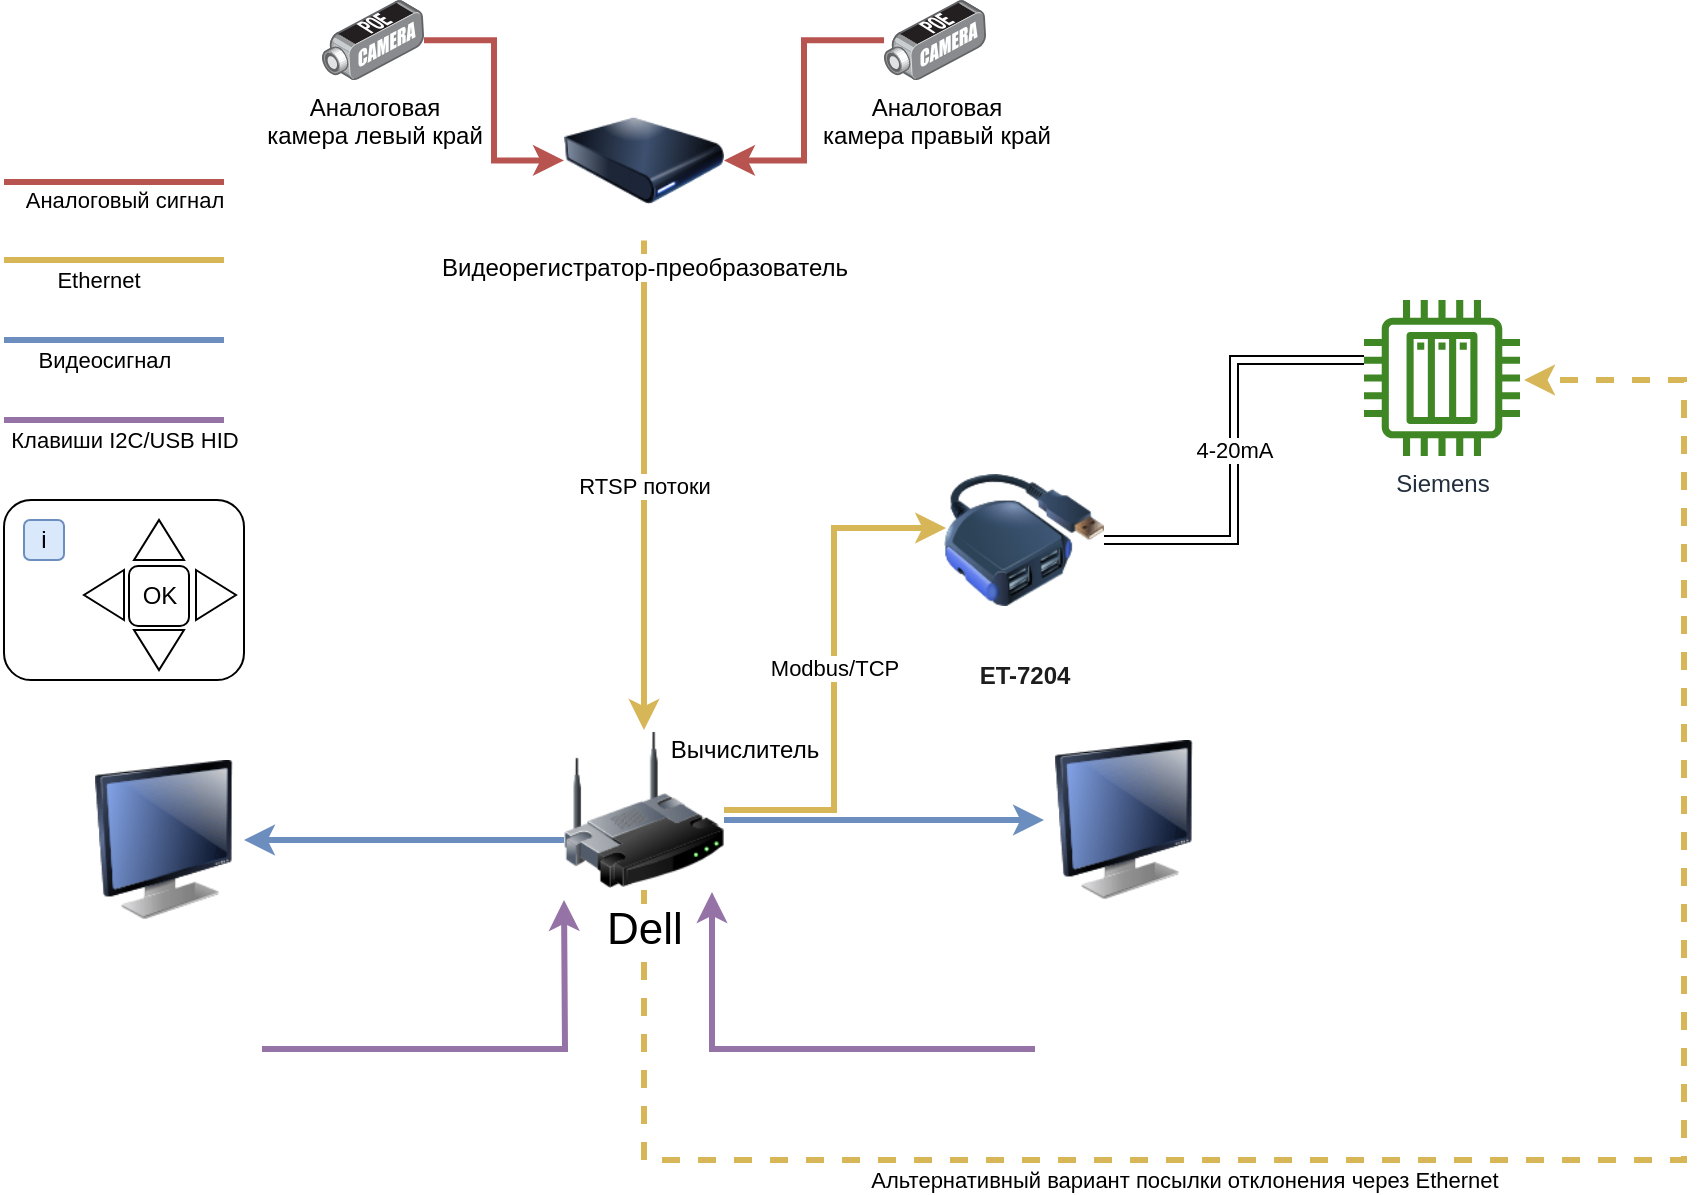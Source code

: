 <mxfile version="20.8.10" type="github">
  <diagram name="Page-1" id="55a83fd1-7818-8e21-69c5-c3457e3827bb">
    <mxGraphModel dx="2074" dy="1126" grid="1" gridSize="10" guides="1" tooltips="1" connect="1" arrows="1" fold="1" page="1" pageScale="1" pageWidth="1100" pageHeight="850" background="none" math="0" shadow="0">
      <root>
        <mxCell id="0" />
        <mxCell id="1" parent="0" />
        <mxCell id="8JaOrQgvwe7hHYjEQXCQ-12" value="Modbus/TCP" style="edgeStyle=orthogonalEdgeStyle;rounded=0;orthogonalLoop=1;jettySize=auto;html=1;entryX=0.013;entryY=0.425;entryDx=0;entryDy=0;entryPerimeter=0;fillColor=#fff2cc;strokeColor=#d6b656;strokeWidth=3;" edge="1" parent="1" source="69ecfefc5c41e42c-1" target="8JaOrQgvwe7hHYjEQXCQ-10">
          <mxGeometry x="-0.0" relative="1" as="geometry">
            <mxPoint as="offset" />
          </mxGeometry>
        </mxCell>
        <mxCell id="8JaOrQgvwe7hHYjEQXCQ-15" value="" style="edgeStyle=orthogonalEdgeStyle;rounded=0;orthogonalLoop=1;jettySize=auto;html=1;strokeWidth=3;fillColor=#dae8fc;strokeColor=#6c8ebf;" edge="1" parent="1" source="69ecfefc5c41e42c-1" target="8JaOrQgvwe7hHYjEQXCQ-14">
          <mxGeometry relative="1" as="geometry">
            <Array as="points">
              <mxPoint x="430" y="520" />
              <mxPoint x="430" y="520" />
            </Array>
          </mxGeometry>
        </mxCell>
        <mxCell id="8JaOrQgvwe7hHYjEQXCQ-17" value="" style="edgeStyle=orthogonalEdgeStyle;rounded=0;orthogonalLoop=1;jettySize=auto;html=1;fillColor=#dae8fc;strokeColor=#6c8ebf;strokeWidth=3;" edge="1" parent="1" source="69ecfefc5c41e42c-1" target="8JaOrQgvwe7hHYjEQXCQ-16">
          <mxGeometry relative="1" as="geometry">
            <Array as="points">
              <mxPoint x="620" y="510" />
              <mxPoint x="620" y="510" />
            </Array>
          </mxGeometry>
        </mxCell>
        <mxCell id="8JaOrQgvwe7hHYjEQXCQ-28" value="Альтернативный вариант посылки отклонения через Ethernet" style="edgeStyle=orthogonalEdgeStyle;rounded=0;orthogonalLoop=1;jettySize=auto;html=1;strokeWidth=3;entryX=1.026;entryY=0.513;entryDx=0;entryDy=0;entryPerimeter=0;dashed=1;fillColor=#fff2cc;strokeColor=#d6b656;" edge="1" parent="1" source="69ecfefc5c41e42c-1" target="8JaOrQgvwe7hHYjEQXCQ-11">
          <mxGeometry x="-0.28" y="-10" relative="1" as="geometry">
            <mxPoint x="1000" y="280" as="targetPoint" />
            <Array as="points">
              <mxPoint x="510" y="680" />
              <mxPoint x="1030" y="680" />
              <mxPoint x="1030" y="290" />
            </Array>
            <mxPoint as="offset" />
          </mxGeometry>
        </mxCell>
        <mxCell id="69ecfefc5c41e42c-1" value="Dell" style="image;html=1;labelBackgroundColor=#ffffff;image=img/lib/clip_art/networking/Wireless_Router_128x128.png;rounded=1;shadow=0;comic=0;strokeWidth=2;fontSize=22" parent="1" vertex="1">
          <mxGeometry x="470" y="465" width="80" height="80" as="geometry" />
        </mxCell>
        <mxCell id="8JaOrQgvwe7hHYjEQXCQ-6" value="" style="edgeStyle=orthogonalEdgeStyle;rounded=0;orthogonalLoop=1;jettySize=auto;html=1;fillColor=#f8cecc;strokeColor=#b85450;strokeWidth=3;" edge="1" parent="1" source="8JaOrQgvwe7hHYjEQXCQ-1" target="8JaOrQgvwe7hHYjEQXCQ-3">
          <mxGeometry relative="1" as="geometry" />
        </mxCell>
        <mxCell id="8JaOrQgvwe7hHYjEQXCQ-1" value="Аналоговая&lt;br&gt;камера левый край" style="points=[];aspect=fixed;html=1;align=center;shadow=0;dashed=0;image;image=img/lib/allied_telesis/security/POE_DVS_Camera.svg;" vertex="1" parent="1">
          <mxGeometry x="349" y="100" width="51" height="40.2" as="geometry" />
        </mxCell>
        <mxCell id="8JaOrQgvwe7hHYjEQXCQ-7" value="" style="edgeStyle=orthogonalEdgeStyle;rounded=0;orthogonalLoop=1;jettySize=auto;html=1;entryX=1;entryY=0.5;entryDx=0;entryDy=0;strokeWidth=3;fillColor=#f8cecc;strokeColor=#b85450;" edge="1" parent="1" source="8JaOrQgvwe7hHYjEQXCQ-2" target="8JaOrQgvwe7hHYjEQXCQ-3">
          <mxGeometry relative="1" as="geometry" />
        </mxCell>
        <mxCell id="8JaOrQgvwe7hHYjEQXCQ-2" value="&lt;span style=&quot;color: rgb(0, 0, 0); font-family: Helvetica; font-size: 12px; font-style: normal; font-variant-ligatures: normal; font-variant-caps: normal; font-weight: 400; letter-spacing: normal; orphans: 2; text-align: center; text-indent: 0px; text-transform: none; widows: 2; word-spacing: 0px; -webkit-text-stroke-width: 0px; background-color: rgb(255, 255, 255); text-decoration-thickness: initial; text-decoration-style: initial; text-decoration-color: initial; float: none; display: inline !important;&quot;&gt;Аналоговая&lt;/span&gt;&lt;br style=&quot;border-color: var(--border-color); color: rgb(0, 0, 0); font-family: Helvetica; font-size: 12px; font-style: normal; font-variant-ligatures: normal; font-variant-caps: normal; font-weight: 400; letter-spacing: normal; orphans: 2; text-align: center; text-indent: 0px; text-transform: none; widows: 2; word-spacing: 0px; -webkit-text-stroke-width: 0px; text-decoration-thickness: initial; text-decoration-style: initial; text-decoration-color: initial;&quot;&gt;&lt;span style=&quot;color: rgb(0, 0, 0); font-family: Helvetica; font-size: 12px; font-style: normal; font-variant-ligatures: normal; font-variant-caps: normal; font-weight: 400; letter-spacing: normal; orphans: 2; text-align: center; text-indent: 0px; text-transform: none; widows: 2; word-spacing: 0px; -webkit-text-stroke-width: 0px; background-color: rgb(255, 255, 255); text-decoration-thickness: initial; text-decoration-style: initial; text-decoration-color: initial; float: none; display: inline !important;&quot;&gt;камера правый край&lt;/span&gt;" style="points=[];aspect=fixed;html=1;align=center;shadow=0;dashed=0;image;image=img/lib/allied_telesis/security/POE_DVS_Camera.svg;" vertex="1" parent="1">
          <mxGeometry x="630" y="100" width="51" height="40.2" as="geometry" />
        </mxCell>
        <mxCell id="8JaOrQgvwe7hHYjEQXCQ-8" value="RTSP потоки" style="edgeStyle=orthogonalEdgeStyle;rounded=0;orthogonalLoop=1;jettySize=auto;html=1;fillColor=#fff2cc;strokeColor=#d6b656;strokeWidth=3;" edge="1" parent="1" source="8JaOrQgvwe7hHYjEQXCQ-3" target="69ecfefc5c41e42c-1">
          <mxGeometry relative="1" as="geometry" />
        </mxCell>
        <mxCell id="8JaOrQgvwe7hHYjEQXCQ-3" value="Видеорегистратор-преобразователь" style="image;html=1;image=img/lib/clip_art/computers/Harddrive_128x128.png" vertex="1" parent="1">
          <mxGeometry x="470" y="140.2" width="80" height="80" as="geometry" />
        </mxCell>
        <mxCell id="8JaOrQgvwe7hHYjEQXCQ-9" value="Вычислитель" style="text;html=1;align=center;verticalAlign=middle;resizable=0;points=[];autosize=1;strokeColor=none;fillColor=none;" vertex="1" parent="1">
          <mxGeometry x="510" y="460" width="100" height="30" as="geometry" />
        </mxCell>
        <mxCell id="8JaOrQgvwe7hHYjEQXCQ-13" value="4-20mA" style="edgeStyle=orthogonalEdgeStyle;rounded=0;orthogonalLoop=1;jettySize=auto;html=1;entryX=0;entryY=0.385;entryDx=0;entryDy=0;entryPerimeter=0;shape=link;" edge="1" parent="1" source="8JaOrQgvwe7hHYjEQXCQ-10" target="8JaOrQgvwe7hHYjEQXCQ-11">
          <mxGeometry relative="1" as="geometry" />
        </mxCell>
        <mxCell id="8JaOrQgvwe7hHYjEQXCQ-10" value="&#xa;&lt;h1 style=&quot;box-sizing: inherit; -webkit-font-smoothing: antialiased; text-size-adjust: none; -webkit-tap-highlight-color: rgba(0, 0, 0, 0); font-size: var(--font-size-heading-1); margin: 0px 0px 0.5rem; font-family: Montserrat, sans-serif; font-style: normal; font-weight: 700; letter-spacing: normal; text-transform: none; line-height: 1.2; color: rgb(29, 29, 29); font-variant-ligatures: normal; font-variant-caps: normal; orphans: 2; text-align: start; text-indent: 0px; widows: 2; word-spacing: 0px; -webkit-text-stroke-width: 0px; background-color: rgb(255, 255, 255); text-decoration-thickness: initial; text-decoration-style: initial; text-decoration-color: initial;&quot; class=&quot;product-title&quot;&gt;ET-7204&lt;/h1&gt;&#xa;&#xa;" style="image;html=1;image=img/lib/clip_art/computers/USB_Hub_128x128.png" vertex="1" parent="1">
          <mxGeometry x="660" y="330" width="80" height="80" as="geometry" />
        </mxCell>
        <mxCell id="8JaOrQgvwe7hHYjEQXCQ-11" value="Siemens" style="sketch=0;outlineConnect=0;fontColor=#232F3E;gradientColor=none;fillColor=#3F8624;strokeColor=none;dashed=0;verticalLabelPosition=bottom;verticalAlign=top;align=center;html=1;fontSize=12;fontStyle=0;aspect=fixed;pointerEvents=1;shape=mxgraph.aws4.iot_thing_plc;" vertex="1" parent="1">
          <mxGeometry x="870" y="250" width="78" height="78" as="geometry" />
        </mxCell>
        <mxCell id="8JaOrQgvwe7hHYjEQXCQ-14" value="" style="image;html=1;image=img/lib/clip_art/computers/Monitor_128x128.png" vertex="1" parent="1">
          <mxGeometry x="230" y="480" width="80" height="80" as="geometry" />
        </mxCell>
        <mxCell id="8JaOrQgvwe7hHYjEQXCQ-16" value="" style="image;html=1;image=img/lib/clip_art/computers/Monitor_128x128.png" vertex="1" parent="1">
          <mxGeometry x="710" y="470" width="80" height="80" as="geometry" />
        </mxCell>
        <mxCell id="8JaOrQgvwe7hHYjEQXCQ-18" value="Ethernet" style="endArrow=none;html=1;rounded=0;strokeWidth=3;fillColor=#fff2cc;strokeColor=#d6b656;" edge="1" parent="1">
          <mxGeometry x="-0.143" y="-10" width="50" height="50" relative="1" as="geometry">
            <mxPoint x="190" y="230" as="sourcePoint" />
            <mxPoint x="300" y="230" as="targetPoint" />
            <mxPoint as="offset" />
          </mxGeometry>
        </mxCell>
        <mxCell id="8JaOrQgvwe7hHYjEQXCQ-19" value="Видеосигнал" style="endArrow=none;html=1;rounded=0;strokeWidth=3;fillColor=#dae8fc;strokeColor=#6c8ebf;" edge="1" parent="1">
          <mxGeometry x="-0.091" y="-10" width="50" height="50" relative="1" as="geometry">
            <mxPoint x="190" y="270" as="sourcePoint" />
            <mxPoint x="300" y="270" as="targetPoint" />
            <mxPoint as="offset" />
          </mxGeometry>
        </mxCell>
        <mxCell id="8JaOrQgvwe7hHYjEQXCQ-20" value="Аналоговый сигнал" style="endArrow=none;html=1;rounded=0;strokeWidth=3;fillColor=#f8cecc;strokeColor=#b85450;" edge="1" parent="1">
          <mxGeometry x="0.091" y="-9" width="50" height="50" relative="1" as="geometry">
            <mxPoint x="190" y="191" as="sourcePoint" />
            <mxPoint x="300" y="191" as="targetPoint" />
            <Array as="points">
              <mxPoint x="260" y="191" />
            </Array>
            <mxPoint as="offset" />
          </mxGeometry>
        </mxCell>
        <mxCell id="8JaOrQgvwe7hHYjEQXCQ-23" style="edgeStyle=orthogonalEdgeStyle;rounded=0;orthogonalLoop=1;jettySize=auto;html=1;strokeWidth=3;fillColor=#e1d5e7;strokeColor=#9673a6;" edge="1" parent="1" source="8JaOrQgvwe7hHYjEQXCQ-21">
          <mxGeometry relative="1" as="geometry">
            <mxPoint x="470" y="550" as="targetPoint" />
          </mxGeometry>
        </mxCell>
        <mxCell id="8JaOrQgvwe7hHYjEQXCQ-21" value="" style="shape=image;html=1;verticalAlign=top;verticalLabelPosition=bottom;labelBackgroundColor=#ffffff;imageAspect=0;aspect=fixed;image=https://cdn2.iconfinder.com/data/icons/css-vol-2/24/keyboard-128.png" vertex="1" parent="1">
          <mxGeometry x="230" y="580" width="89" height="89" as="geometry" />
        </mxCell>
        <mxCell id="8JaOrQgvwe7hHYjEQXCQ-24" style="edgeStyle=orthogonalEdgeStyle;rounded=0;orthogonalLoop=1;jettySize=auto;html=1;entryX=0.925;entryY=1.013;entryDx=0;entryDy=0;entryPerimeter=0;strokeWidth=3;fillColor=#e1d5e7;strokeColor=#9673a6;" edge="1" parent="1" source="8JaOrQgvwe7hHYjEQXCQ-22" target="69ecfefc5c41e42c-1">
          <mxGeometry relative="1" as="geometry" />
        </mxCell>
        <mxCell id="8JaOrQgvwe7hHYjEQXCQ-22" value="" style="shape=image;html=1;verticalAlign=top;verticalLabelPosition=bottom;labelBackgroundColor=#ffffff;imageAspect=0;aspect=fixed;image=https://cdn2.iconfinder.com/data/icons/css-vol-2/24/keyboard-128.png" vertex="1" parent="1">
          <mxGeometry x="705.5" y="580" width="89" height="89" as="geometry" />
        </mxCell>
        <mxCell id="8JaOrQgvwe7hHYjEQXCQ-27" value="Клавиши I2C/USB HID" style="endArrow=none;html=1;rounded=0;strokeWidth=3;fillColor=#e1d5e7;strokeColor=#9673a6;" edge="1" parent="1">
          <mxGeometry x="0.091" y="-10" width="50" height="50" relative="1" as="geometry">
            <mxPoint x="190" y="310" as="sourcePoint" />
            <mxPoint x="300" y="310" as="targetPoint" />
            <mxPoint as="offset" />
            <Array as="points">
              <mxPoint x="240" y="310" />
            </Array>
          </mxGeometry>
        </mxCell>
        <mxCell id="8JaOrQgvwe7hHYjEQXCQ-36" value="" style="group" vertex="1" connectable="0" parent="1">
          <mxGeometry x="190" y="350" width="120" height="90" as="geometry" />
        </mxCell>
        <mxCell id="8JaOrQgvwe7hHYjEQXCQ-29" value="" style="rounded=1;whiteSpace=wrap;html=1;" vertex="1" parent="8JaOrQgvwe7hHYjEQXCQ-36">
          <mxGeometry width="120" height="90" as="geometry" />
        </mxCell>
        <mxCell id="8JaOrQgvwe7hHYjEQXCQ-30" value="" style="triangle;whiteSpace=wrap;html=1;" vertex="1" parent="8JaOrQgvwe7hHYjEQXCQ-36">
          <mxGeometry x="96" y="35" width="20" height="25" as="geometry" />
        </mxCell>
        <mxCell id="8JaOrQgvwe7hHYjEQXCQ-31" value="" style="triangle;whiteSpace=wrap;html=1;direction=north;" vertex="1" parent="8JaOrQgvwe7hHYjEQXCQ-36">
          <mxGeometry x="65" y="10" width="25" height="20" as="geometry" />
        </mxCell>
        <mxCell id="8JaOrQgvwe7hHYjEQXCQ-32" value="" style="triangle;whiteSpace=wrap;html=1;direction=south;" vertex="1" parent="8JaOrQgvwe7hHYjEQXCQ-36">
          <mxGeometry x="65" y="65" width="25" height="20" as="geometry" />
        </mxCell>
        <mxCell id="8JaOrQgvwe7hHYjEQXCQ-33" value="" style="triangle;whiteSpace=wrap;html=1;rotation=0;direction=west;" vertex="1" parent="8JaOrQgvwe7hHYjEQXCQ-36">
          <mxGeometry x="40" y="35" width="20" height="25" as="geometry" />
        </mxCell>
        <mxCell id="8JaOrQgvwe7hHYjEQXCQ-34" value="i" style="rounded=1;whiteSpace=wrap;html=1;fillColor=#dae8fc;strokeColor=#6c8ebf;" vertex="1" parent="8JaOrQgvwe7hHYjEQXCQ-36">
          <mxGeometry x="10" y="10" width="20" height="20" as="geometry" />
        </mxCell>
        <mxCell id="8JaOrQgvwe7hHYjEQXCQ-35" value="OK" style="rounded=1;whiteSpace=wrap;html=1;" vertex="1" parent="8JaOrQgvwe7hHYjEQXCQ-36">
          <mxGeometry x="62.5" y="33" width="30" height="30" as="geometry" />
        </mxCell>
      </root>
    </mxGraphModel>
  </diagram>
</mxfile>
